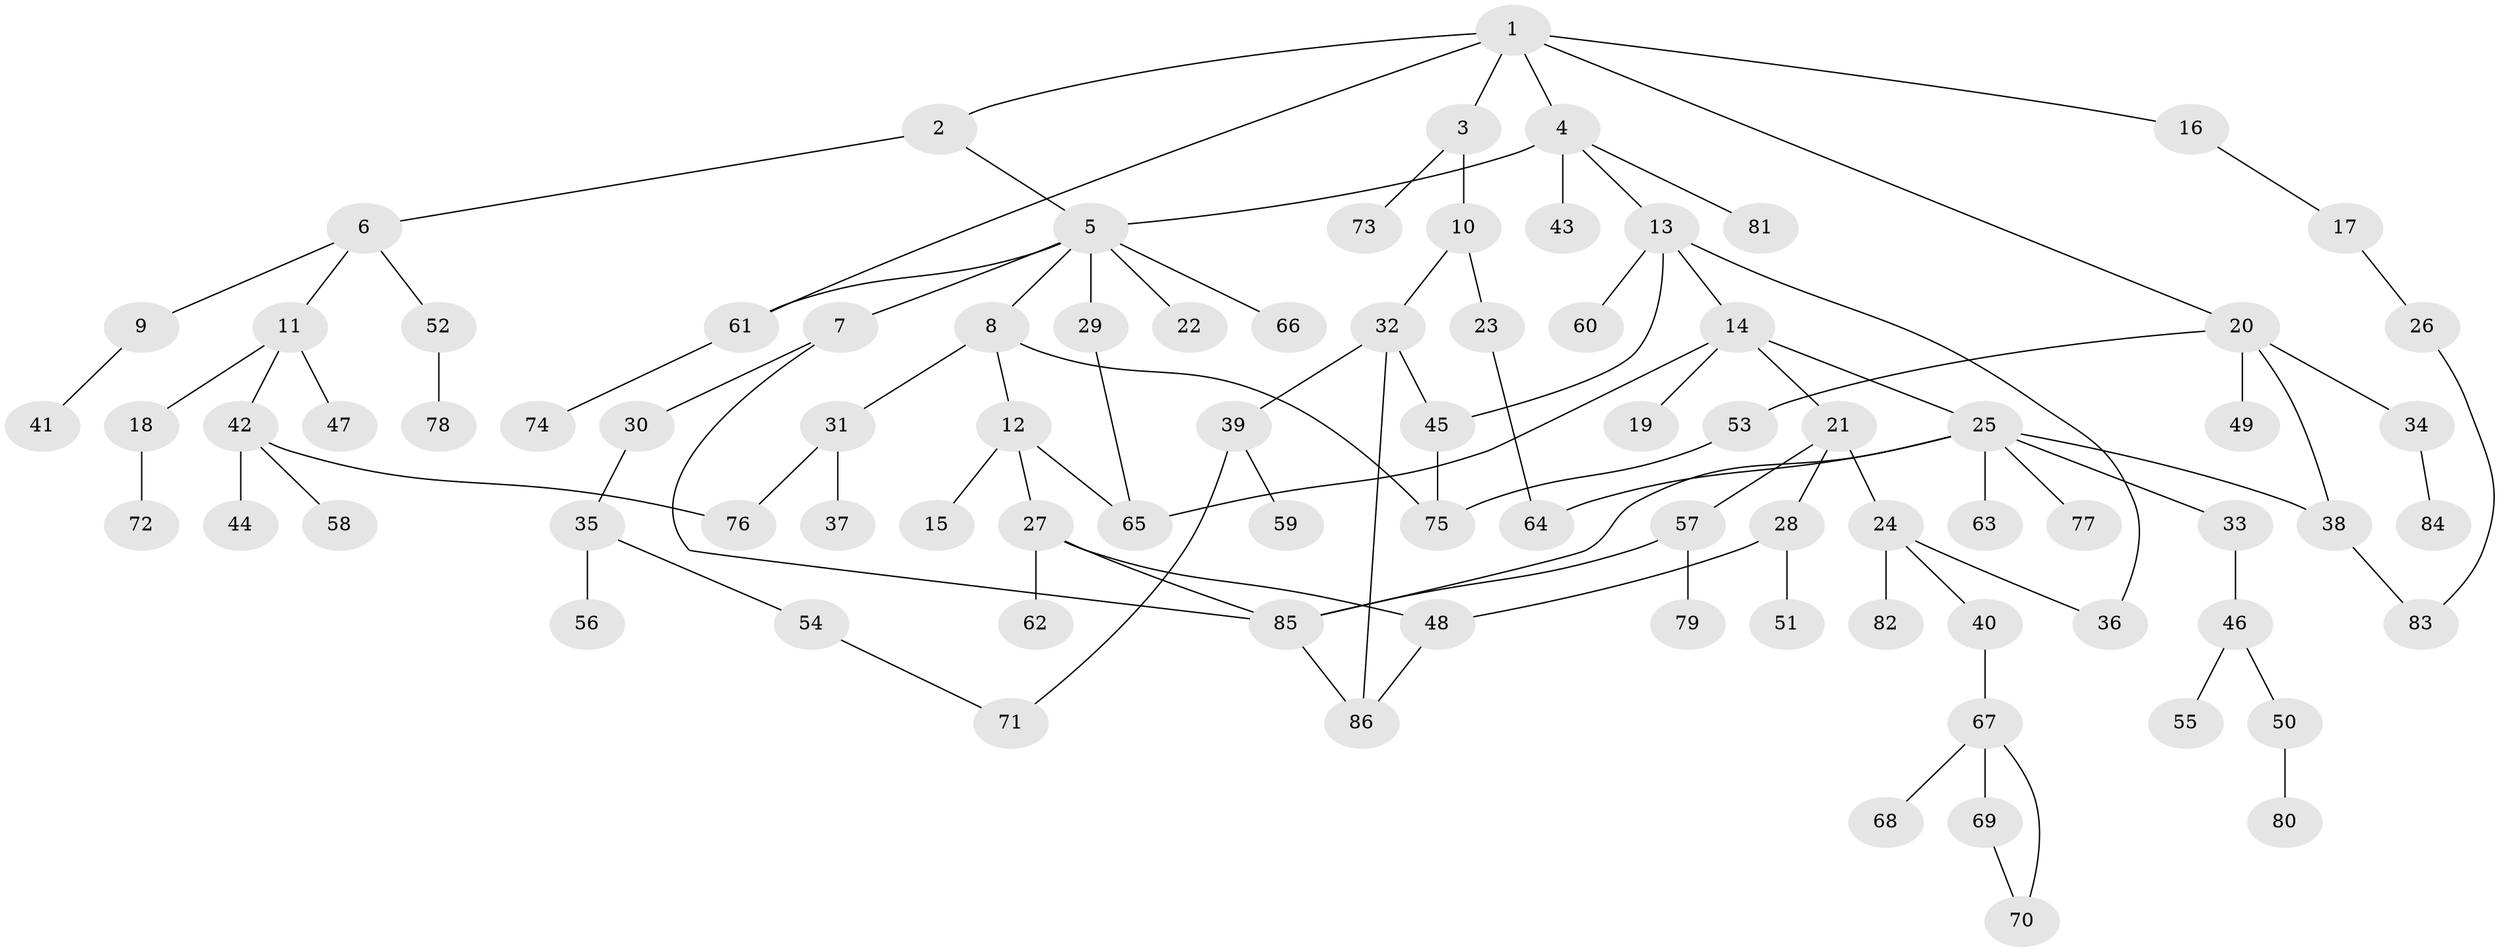 // Generated by graph-tools (version 1.1) at 2025/49/03/09/25 03:49:24]
// undirected, 86 vertices, 105 edges
graph export_dot {
graph [start="1"]
  node [color=gray90,style=filled];
  1;
  2;
  3;
  4;
  5;
  6;
  7;
  8;
  9;
  10;
  11;
  12;
  13;
  14;
  15;
  16;
  17;
  18;
  19;
  20;
  21;
  22;
  23;
  24;
  25;
  26;
  27;
  28;
  29;
  30;
  31;
  32;
  33;
  34;
  35;
  36;
  37;
  38;
  39;
  40;
  41;
  42;
  43;
  44;
  45;
  46;
  47;
  48;
  49;
  50;
  51;
  52;
  53;
  54;
  55;
  56;
  57;
  58;
  59;
  60;
  61;
  62;
  63;
  64;
  65;
  66;
  67;
  68;
  69;
  70;
  71;
  72;
  73;
  74;
  75;
  76;
  77;
  78;
  79;
  80;
  81;
  82;
  83;
  84;
  85;
  86;
  1 -- 2;
  1 -- 3;
  1 -- 4;
  1 -- 16;
  1 -- 20;
  1 -- 61;
  2 -- 6;
  2 -- 5;
  3 -- 10;
  3 -- 73;
  4 -- 5;
  4 -- 13;
  4 -- 43;
  4 -- 81;
  5 -- 7;
  5 -- 8;
  5 -- 22;
  5 -- 29;
  5 -- 61;
  5 -- 66;
  6 -- 9;
  6 -- 11;
  6 -- 52;
  7 -- 30;
  7 -- 85;
  8 -- 12;
  8 -- 31;
  8 -- 75;
  9 -- 41;
  10 -- 23;
  10 -- 32;
  11 -- 18;
  11 -- 42;
  11 -- 47;
  12 -- 15;
  12 -- 27;
  12 -- 65;
  13 -- 14;
  13 -- 60;
  13 -- 45;
  13 -- 36;
  14 -- 19;
  14 -- 21;
  14 -- 25;
  14 -- 65;
  16 -- 17;
  17 -- 26;
  18 -- 72;
  20 -- 34;
  20 -- 49;
  20 -- 53;
  20 -- 38;
  21 -- 24;
  21 -- 28;
  21 -- 57;
  23 -- 64;
  24 -- 36;
  24 -- 40;
  24 -- 82;
  25 -- 33;
  25 -- 38;
  25 -- 63;
  25 -- 77;
  25 -- 85;
  25 -- 64;
  26 -- 83;
  27 -- 48;
  27 -- 62;
  27 -- 85;
  28 -- 51;
  28 -- 48;
  29 -- 65;
  30 -- 35;
  31 -- 37;
  31 -- 76;
  32 -- 39;
  32 -- 45;
  32 -- 86;
  33 -- 46;
  34 -- 84;
  35 -- 54;
  35 -- 56;
  38 -- 83;
  39 -- 59;
  39 -- 71;
  40 -- 67;
  42 -- 44;
  42 -- 58;
  42 -- 76;
  45 -- 75;
  46 -- 50;
  46 -- 55;
  48 -- 86;
  50 -- 80;
  52 -- 78;
  53 -- 75;
  54 -- 71;
  57 -- 79;
  57 -- 85;
  61 -- 74;
  67 -- 68;
  67 -- 69;
  67 -- 70;
  69 -- 70;
  85 -- 86;
}

